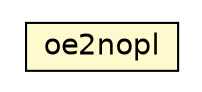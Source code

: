 #!/usr/local/bin/dot
#
# Class diagram 
# Generated by UMLGraph version R5_6_6-1-g9240c4 (http://www.umlgraph.org/)
#

digraph G {
	edge [fontname="Helvetica",fontsize=10,labelfontname="Helvetica",labelfontsize=10];
	node [fontname="Helvetica",fontsize=10,shape=plaintext];
	nodesep=0.25;
	ranksep=0.5;
	// ora4mas.nopl.tools.oe2nopl
	c13363 [label=<<table title="ora4mas.nopl.tools.oe2nopl" border="0" cellborder="1" cellspacing="0" cellpadding="2" port="p" bgcolor="lemonChiffon" href="./oe2nopl.html">
		<tr><td><table border="0" cellspacing="0" cellpadding="1">
<tr><td align="center" balign="center"> oe2nopl </td></tr>
		</table></td></tr>
		</table>>, URL="./oe2nopl.html", fontname="Helvetica", fontcolor="black", fontsize=14.0];
}

